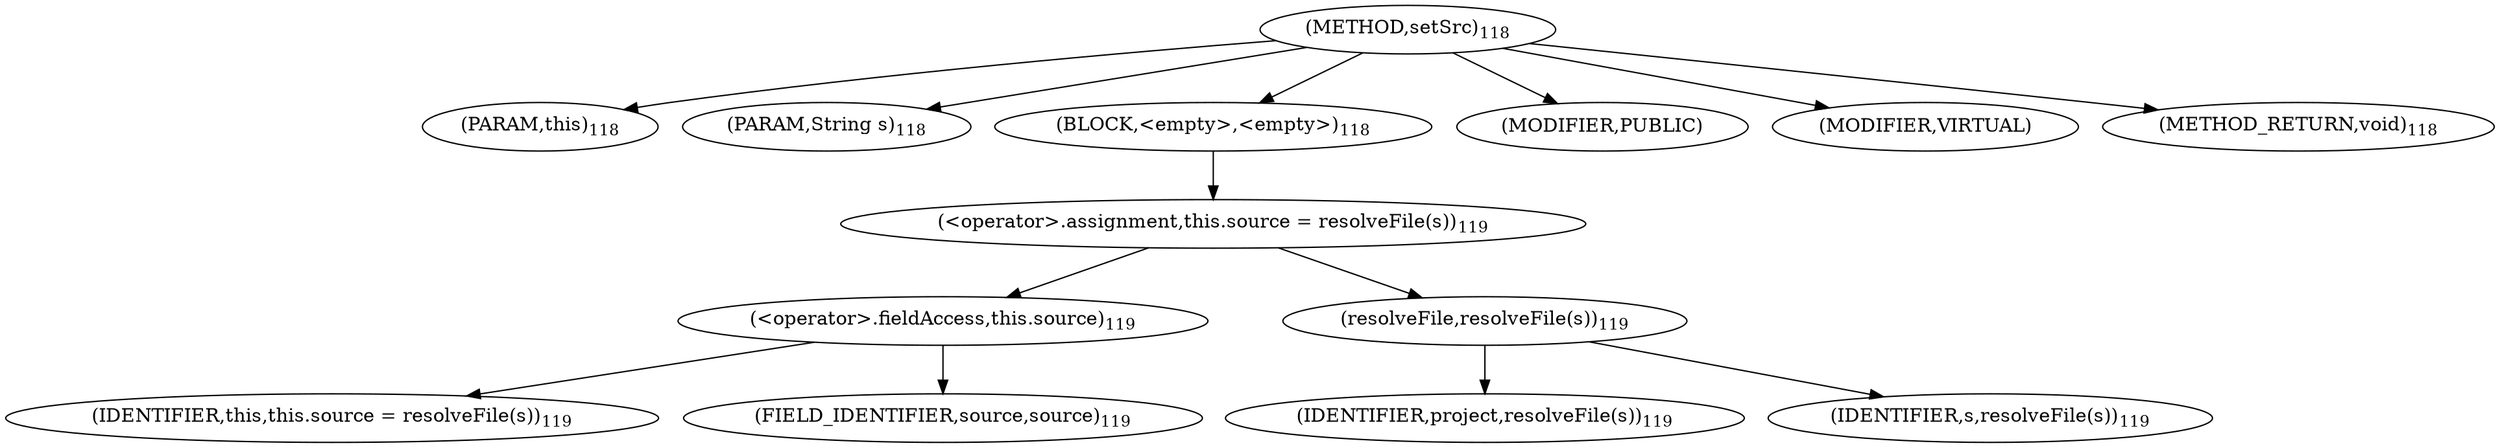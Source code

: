 digraph "setSrc" {  
"163" [label = <(METHOD,setSrc)<SUB>118</SUB>> ]
"12" [label = <(PARAM,this)<SUB>118</SUB>> ]
"164" [label = <(PARAM,String s)<SUB>118</SUB>> ]
"165" [label = <(BLOCK,&lt;empty&gt;,&lt;empty&gt;)<SUB>118</SUB>> ]
"166" [label = <(&lt;operator&gt;.assignment,this.source = resolveFile(s))<SUB>119</SUB>> ]
"167" [label = <(&lt;operator&gt;.fieldAccess,this.source)<SUB>119</SUB>> ]
"11" [label = <(IDENTIFIER,this,this.source = resolveFile(s))<SUB>119</SUB>> ]
"168" [label = <(FIELD_IDENTIFIER,source,source)<SUB>119</SUB>> ]
"169" [label = <(resolveFile,resolveFile(s))<SUB>119</SUB>> ]
"170" [label = <(IDENTIFIER,project,resolveFile(s))<SUB>119</SUB>> ]
"171" [label = <(IDENTIFIER,s,resolveFile(s))<SUB>119</SUB>> ]
"172" [label = <(MODIFIER,PUBLIC)> ]
"173" [label = <(MODIFIER,VIRTUAL)> ]
"174" [label = <(METHOD_RETURN,void)<SUB>118</SUB>> ]
  "163" -> "12" 
  "163" -> "164" 
  "163" -> "165" 
  "163" -> "172" 
  "163" -> "173" 
  "163" -> "174" 
  "165" -> "166" 
  "166" -> "167" 
  "166" -> "169" 
  "167" -> "11" 
  "167" -> "168" 
  "169" -> "170" 
  "169" -> "171" 
}
